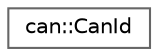 digraph "Graphical Class Hierarchy"
{
 // LATEX_PDF_SIZE
  bgcolor="transparent";
  edge [fontname=Helvetica,fontsize=10,labelfontname=Helvetica,labelfontsize=10];
  node [fontname=Helvetica,fontsize=10,shape=box,height=0.2,width=0.4];
  rankdir="LR";
  Node0 [id="Node000000",label="can::CanId",height=0.2,width=0.4,color="grey40", fillcolor="white", style="filled",URL="$d9/d64/classcan_1_1CanId.html",tooltip=" "];
}
